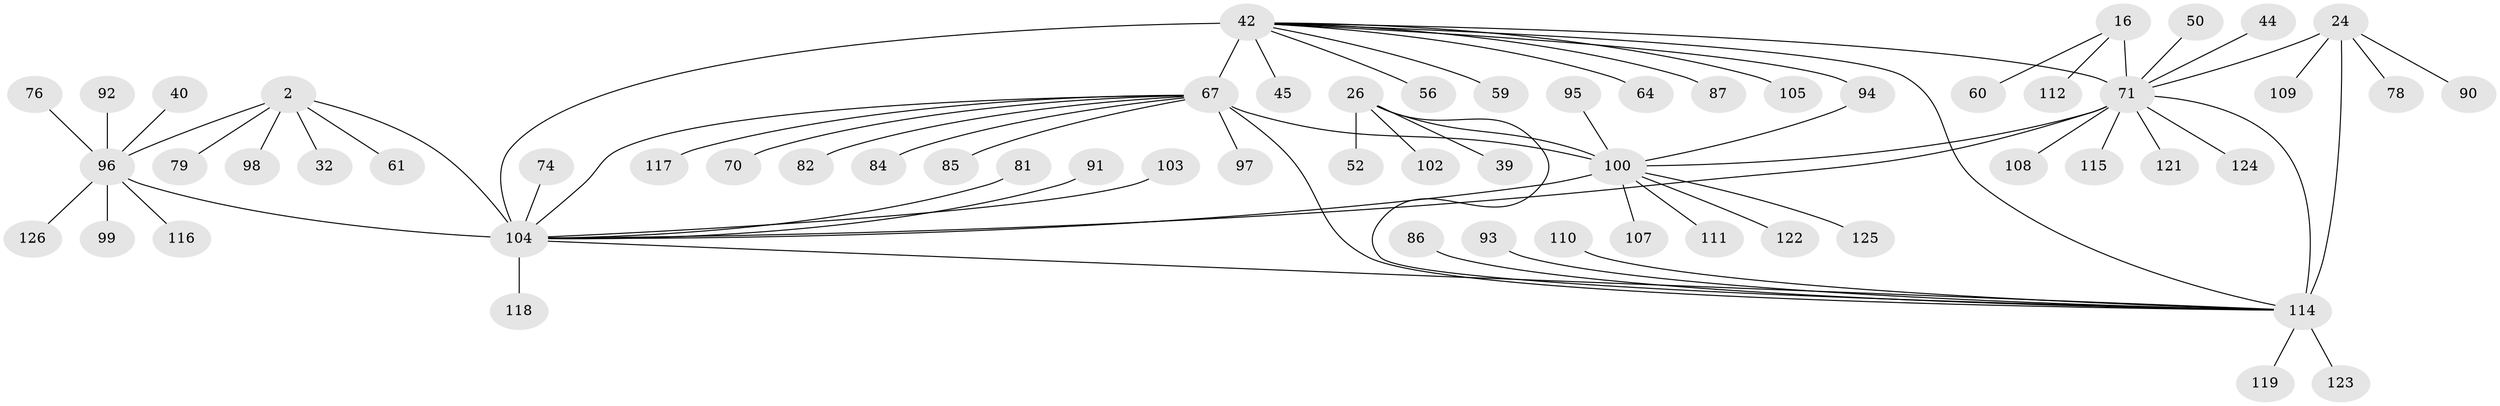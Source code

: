 // original degree distribution, {6: 0.031746031746031744, 8: 0.047619047619047616, 10: 0.03968253968253968, 9: 0.047619047619047616, 14: 0.007936507936507936, 11: 0.023809523809523808, 7: 0.03968253968253968, 1: 0.5952380952380952, 2: 0.15079365079365079, 4: 0.007936507936507936, 3: 0.007936507936507936}
// Generated by graph-tools (version 1.1) at 2025/55/03/09/25 04:55:35]
// undirected, 63 vertices, 73 edges
graph export_dot {
graph [start="1"]
  node [color=gray90,style=filled];
  2 [super="+1"];
  16 [super="+14"];
  24 [super="+23"];
  26 [super="+25"];
  32;
  39;
  40;
  42 [super="+12"];
  44;
  45;
  50;
  52;
  56;
  59;
  60 [super="+58"];
  61;
  64;
  67 [super="+11+33+37+38+48+62"];
  70;
  71 [super="+18"];
  74 [super="+65"];
  76;
  78;
  79;
  81;
  82;
  84;
  85;
  86;
  87;
  90;
  91;
  92;
  93;
  94;
  95;
  96 [super="+6+34"];
  97;
  98;
  99;
  100 [super="+66+69+73+77+89"];
  102;
  103 [super="+46"];
  104 [super="+5+41+57+49"];
  105;
  107 [super="+53"];
  108;
  109;
  110;
  111;
  112;
  114 [super="+68+43+47+55+72"];
  115 [super="+83"];
  116;
  117;
  118;
  119 [super="+101"];
  121 [super="+120"];
  122 [super="+36"];
  123;
  124;
  125;
  126 [super="+106"];
  2 -- 32;
  2 -- 61;
  2 -- 98;
  2 -- 79;
  2 -- 104 [weight=4];
  2 -- 96 [weight=4];
  16 -- 112;
  16 -- 60;
  16 -- 71 [weight=8];
  24 -- 78;
  24 -- 90;
  24 -- 109;
  24 -- 114 [weight=8];
  24 -- 71;
  26 -- 39;
  26 -- 102;
  26 -- 52;
  26 -- 114;
  26 -- 100 [weight=8];
  40 -- 96;
  42 -- 104 [weight=2];
  42 -- 64;
  42 -- 105;
  42 -- 45;
  42 -- 114 [weight=2];
  42 -- 87;
  42 -- 56;
  42 -- 59;
  42 -- 94;
  42 -- 67 [weight=8];
  42 -- 71;
  44 -- 71;
  50 -- 71;
  67 -- 70;
  67 -- 82;
  67 -- 84;
  67 -- 85;
  67 -- 97;
  67 -- 117;
  67 -- 114;
  67 -- 100;
  67 -- 104;
  71 -- 100;
  71 -- 104 [weight=3];
  71 -- 108;
  71 -- 115;
  71 -- 114;
  71 -- 121;
  71 -- 124;
  74 -- 104;
  76 -- 96;
  81 -- 104;
  86 -- 114;
  91 -- 104;
  92 -- 96;
  93 -- 114;
  94 -- 100;
  95 -- 100;
  96 -- 99;
  96 -- 104 [weight=4];
  96 -- 116;
  96 -- 126;
  100 -- 122;
  100 -- 104;
  100 -- 107;
  100 -- 111;
  100 -- 125;
  103 -- 104;
  104 -- 118;
  104 -- 114;
  110 -- 114;
  114 -- 119;
  114 -- 123;
}
